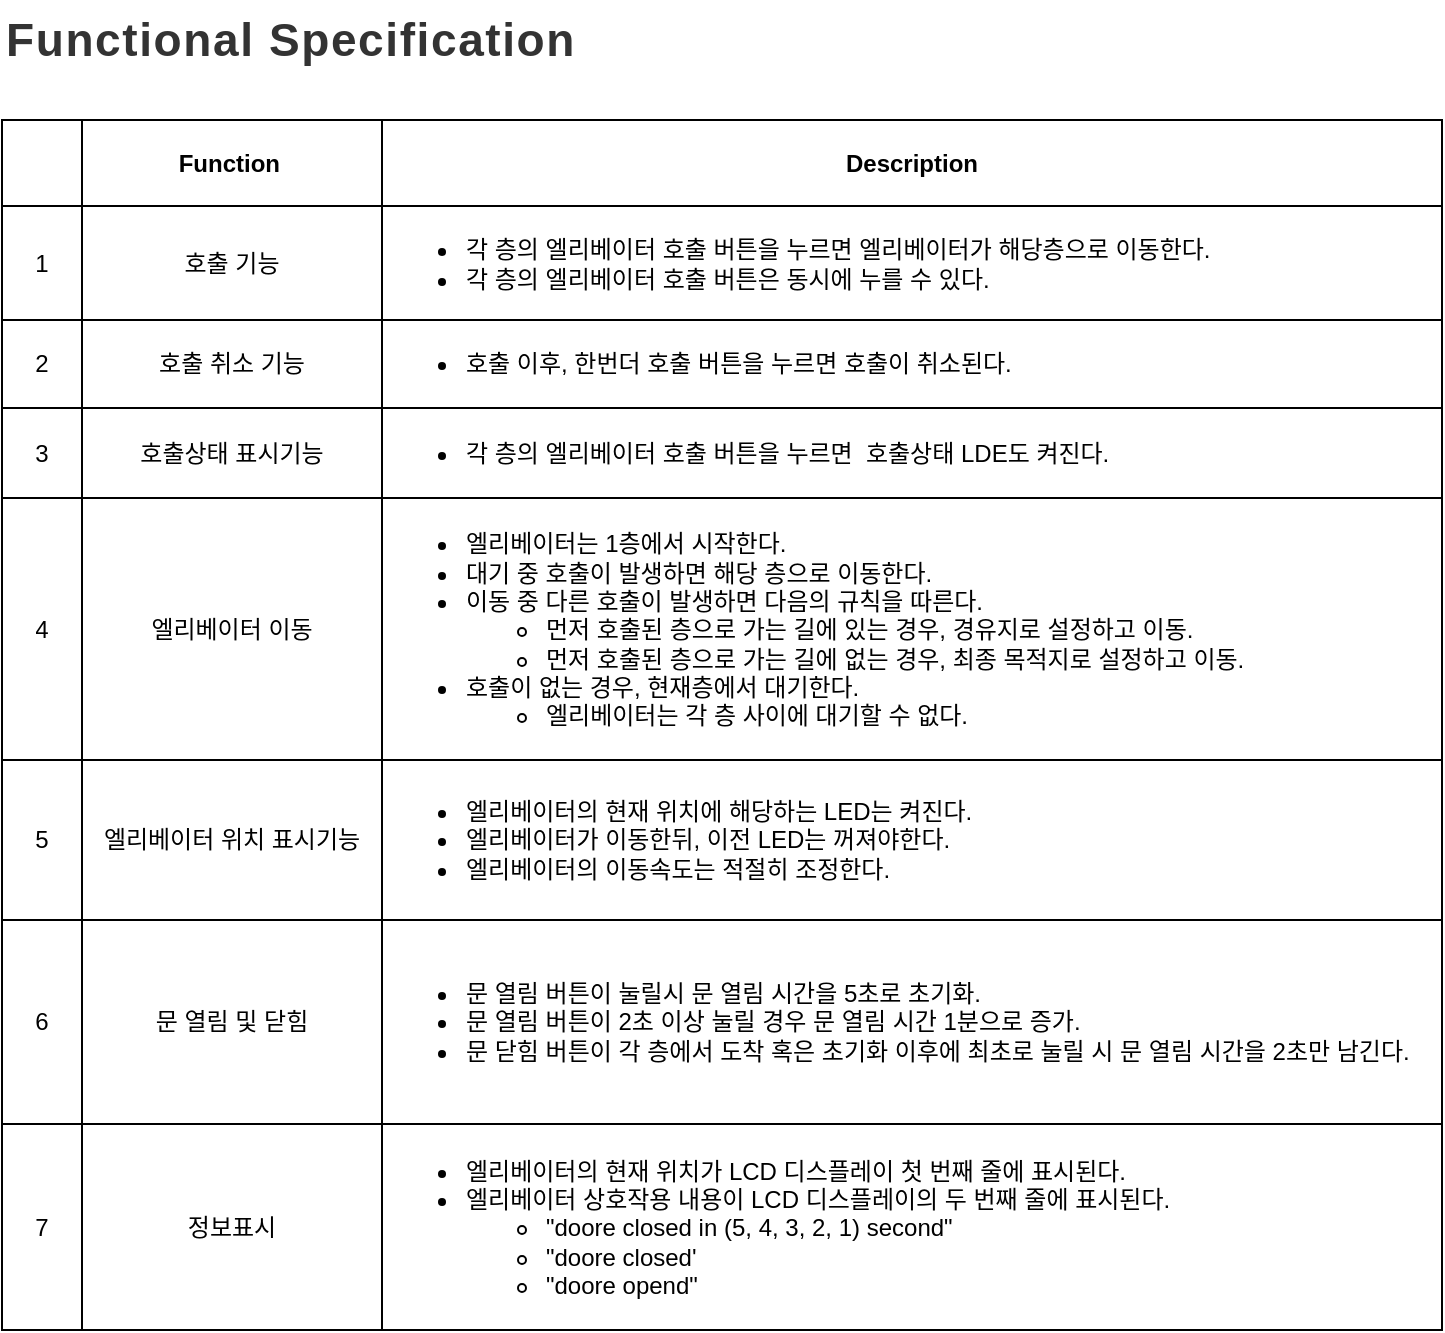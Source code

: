 <mxfile version="24.2.1" type="github">
  <diagram name="페이지-1" id="gwqyJPO5EsCB9j91ZcJM">
    <mxGraphModel dx="1169" dy="706" grid="1" gridSize="10" guides="1" tooltips="1" connect="1" arrows="1" fold="1" page="1" pageScale="1" pageWidth="827" pageHeight="1169" math="0" shadow="0">
      <root>
        <mxCell id="0" />
        <mxCell id="1" parent="0" />
        <mxCell id="wGeTlZi59gqhoboahxpS-2" value="" style="shape=table;startSize=0;container=1;collapsible=0;childLayout=tableLayout;" vertex="1" parent="1">
          <mxGeometry x="54" y="140" width="720" height="605" as="geometry" />
        </mxCell>
        <mxCell id="wGeTlZi59gqhoboahxpS-3" value="" style="shape=tableRow;horizontal=0;startSize=0;swimlaneHead=0;swimlaneBody=0;strokeColor=inherit;top=0;left=0;bottom=0;right=0;collapsible=0;dropTarget=0;fillColor=none;points=[[0,0.5],[1,0.5]];portConstraint=eastwest;" vertex="1" parent="wGeTlZi59gqhoboahxpS-2">
          <mxGeometry width="720" height="43" as="geometry" />
        </mxCell>
        <mxCell id="wGeTlZi59gqhoboahxpS-4" value="" style="shape=partialRectangle;html=1;whiteSpace=wrap;connectable=0;strokeColor=inherit;overflow=hidden;fillColor=none;top=0;left=0;bottom=0;right=0;pointerEvents=1;" vertex="1" parent="wGeTlZi59gqhoboahxpS-3">
          <mxGeometry width="40" height="43" as="geometry">
            <mxRectangle width="40" height="43" as="alternateBounds" />
          </mxGeometry>
        </mxCell>
        <mxCell id="wGeTlZi59gqhoboahxpS-5" value="&lt;b&gt;Function&lt;span style=&quot;white-space: pre;&quot;&gt;&#x9;&lt;/span&gt;&lt;/b&gt;" style="shape=partialRectangle;html=1;whiteSpace=wrap;connectable=0;strokeColor=inherit;overflow=hidden;fillColor=none;top=0;left=0;bottom=0;right=0;pointerEvents=1;" vertex="1" parent="wGeTlZi59gqhoboahxpS-3">
          <mxGeometry x="40" width="150" height="43" as="geometry">
            <mxRectangle width="150" height="43" as="alternateBounds" />
          </mxGeometry>
        </mxCell>
        <mxCell id="wGeTlZi59gqhoboahxpS-6" value="Description" style="shape=partialRectangle;html=1;whiteSpace=wrap;connectable=0;strokeColor=inherit;overflow=hidden;fillColor=none;top=0;left=0;bottom=0;right=0;pointerEvents=1;fontStyle=1" vertex="1" parent="wGeTlZi59gqhoboahxpS-3">
          <mxGeometry x="190" width="530" height="43" as="geometry">
            <mxRectangle width="530" height="43" as="alternateBounds" />
          </mxGeometry>
        </mxCell>
        <mxCell id="wGeTlZi59gqhoboahxpS-7" value="" style="shape=tableRow;horizontal=0;startSize=0;swimlaneHead=0;swimlaneBody=0;strokeColor=inherit;top=0;left=0;bottom=0;right=0;collapsible=0;dropTarget=0;fillColor=none;points=[[0,0.5],[1,0.5]];portConstraint=eastwest;" vertex="1" parent="wGeTlZi59gqhoboahxpS-2">
          <mxGeometry y="43" width="720" height="57" as="geometry" />
        </mxCell>
        <mxCell id="wGeTlZi59gqhoboahxpS-8" value="1" style="shape=partialRectangle;html=1;whiteSpace=wrap;connectable=0;strokeColor=inherit;overflow=hidden;fillColor=none;top=0;left=0;bottom=0;right=0;pointerEvents=1;" vertex="1" parent="wGeTlZi59gqhoboahxpS-7">
          <mxGeometry width="40" height="57" as="geometry">
            <mxRectangle width="40" height="57" as="alternateBounds" />
          </mxGeometry>
        </mxCell>
        <mxCell id="wGeTlZi59gqhoboahxpS-9" value="호출 기능" style="shape=partialRectangle;html=1;whiteSpace=wrap;connectable=0;strokeColor=inherit;overflow=hidden;fillColor=none;top=0;left=0;bottom=0;right=0;pointerEvents=1;" vertex="1" parent="wGeTlZi59gqhoboahxpS-7">
          <mxGeometry x="40" width="150" height="57" as="geometry">
            <mxRectangle width="150" height="57" as="alternateBounds" />
          </mxGeometry>
        </mxCell>
        <mxCell id="wGeTlZi59gqhoboahxpS-10" value="&lt;ul&gt;&lt;li&gt;각 층의 엘리베이터 호출 버튼을 누르면 엘리베이터가 해당층으로 이동한다.&lt;/li&gt;&lt;li&gt;각 층의 엘리베이터 호출 버튼은 동시에 누를 수 있다.&lt;/li&gt;&lt;/ul&gt;" style="shape=partialRectangle;html=1;whiteSpace=wrap;connectable=0;strokeColor=inherit;overflow=hidden;fillColor=none;top=0;left=0;bottom=0;right=0;pointerEvents=1;align=left;" vertex="1" parent="wGeTlZi59gqhoboahxpS-7">
          <mxGeometry x="190" width="530" height="57" as="geometry">
            <mxRectangle width="530" height="57" as="alternateBounds" />
          </mxGeometry>
        </mxCell>
        <mxCell id="wGeTlZi59gqhoboahxpS-11" value="" style="shape=tableRow;horizontal=0;startSize=0;swimlaneHead=0;swimlaneBody=0;strokeColor=inherit;top=0;left=0;bottom=0;right=0;collapsible=0;dropTarget=0;fillColor=none;points=[[0,0.5],[1,0.5]];portConstraint=eastwest;" vertex="1" parent="wGeTlZi59gqhoboahxpS-2">
          <mxGeometry y="100" width="720" height="44" as="geometry" />
        </mxCell>
        <mxCell id="wGeTlZi59gqhoboahxpS-12" value="2" style="shape=partialRectangle;html=1;whiteSpace=wrap;connectable=0;strokeColor=inherit;overflow=hidden;fillColor=none;top=0;left=0;bottom=0;right=0;pointerEvents=1;" vertex="1" parent="wGeTlZi59gqhoboahxpS-11">
          <mxGeometry width="40" height="44" as="geometry">
            <mxRectangle width="40" height="44" as="alternateBounds" />
          </mxGeometry>
        </mxCell>
        <mxCell id="wGeTlZi59gqhoboahxpS-13" value="호출 취소 기능" style="shape=partialRectangle;html=1;whiteSpace=wrap;connectable=0;strokeColor=inherit;overflow=hidden;fillColor=none;top=0;left=0;bottom=0;right=0;pointerEvents=1;" vertex="1" parent="wGeTlZi59gqhoboahxpS-11">
          <mxGeometry x="40" width="150" height="44" as="geometry">
            <mxRectangle width="150" height="44" as="alternateBounds" />
          </mxGeometry>
        </mxCell>
        <mxCell id="wGeTlZi59gqhoboahxpS-14" value="&lt;ul&gt;&lt;li&gt;호출 이후, 한번더 호출 버튼을 누르면 호출이 취소된다.&lt;/li&gt;&lt;/ul&gt;" style="shape=partialRectangle;html=1;whiteSpace=wrap;connectable=0;strokeColor=inherit;overflow=hidden;fillColor=none;top=0;left=0;bottom=0;right=0;pointerEvents=1;align=left;" vertex="1" parent="wGeTlZi59gqhoboahxpS-11">
          <mxGeometry x="190" width="530" height="44" as="geometry">
            <mxRectangle width="530" height="44" as="alternateBounds" />
          </mxGeometry>
        </mxCell>
        <mxCell id="wGeTlZi59gqhoboahxpS-15" value="" style="shape=tableRow;horizontal=0;startSize=0;swimlaneHead=0;swimlaneBody=0;strokeColor=inherit;top=0;left=0;bottom=0;right=0;collapsible=0;dropTarget=0;fillColor=none;points=[[0,0.5],[1,0.5]];portConstraint=eastwest;" vertex="1" parent="wGeTlZi59gqhoboahxpS-2">
          <mxGeometry y="144" width="720" height="45" as="geometry" />
        </mxCell>
        <mxCell id="wGeTlZi59gqhoboahxpS-16" value="3" style="shape=partialRectangle;html=1;whiteSpace=wrap;connectable=0;strokeColor=inherit;overflow=hidden;fillColor=none;top=0;left=0;bottom=0;right=0;pointerEvents=1;" vertex="1" parent="wGeTlZi59gqhoboahxpS-15">
          <mxGeometry width="40" height="45" as="geometry">
            <mxRectangle width="40" height="45" as="alternateBounds" />
          </mxGeometry>
        </mxCell>
        <mxCell id="wGeTlZi59gqhoboahxpS-17" value="호출상태 표시기능" style="shape=partialRectangle;html=1;whiteSpace=wrap;connectable=0;strokeColor=inherit;overflow=hidden;fillColor=none;top=0;left=0;bottom=0;right=0;pointerEvents=1;" vertex="1" parent="wGeTlZi59gqhoboahxpS-15">
          <mxGeometry x="40" width="150" height="45" as="geometry">
            <mxRectangle width="150" height="45" as="alternateBounds" />
          </mxGeometry>
        </mxCell>
        <mxCell id="wGeTlZi59gqhoboahxpS-18" value="&lt;ul&gt;&lt;li&gt;각 층의 엘리베이터 호출 버튼을 누르면&amp;nbsp; 호출상태 LDE도 켜진다.&lt;/li&gt;&lt;/ul&gt;" style="shape=partialRectangle;html=1;whiteSpace=wrap;connectable=0;strokeColor=inherit;overflow=hidden;fillColor=none;top=0;left=0;bottom=0;right=0;pointerEvents=1;align=left;" vertex="1" parent="wGeTlZi59gqhoboahxpS-15">
          <mxGeometry x="190" width="530" height="45" as="geometry">
            <mxRectangle width="530" height="45" as="alternateBounds" />
          </mxGeometry>
        </mxCell>
        <mxCell id="wGeTlZi59gqhoboahxpS-19" value="" style="shape=tableRow;horizontal=0;startSize=0;swimlaneHead=0;swimlaneBody=0;strokeColor=inherit;top=0;left=0;bottom=0;right=0;collapsible=0;dropTarget=0;fillColor=none;points=[[0,0.5],[1,0.5]];portConstraint=eastwest;" vertex="1" parent="wGeTlZi59gqhoboahxpS-2">
          <mxGeometry y="189" width="720" height="131" as="geometry" />
        </mxCell>
        <mxCell id="wGeTlZi59gqhoboahxpS-20" value="4" style="shape=partialRectangle;html=1;whiteSpace=wrap;connectable=0;strokeColor=inherit;overflow=hidden;fillColor=none;top=0;left=0;bottom=0;right=0;pointerEvents=1;" vertex="1" parent="wGeTlZi59gqhoboahxpS-19">
          <mxGeometry width="40" height="131" as="geometry">
            <mxRectangle width="40" height="131" as="alternateBounds" />
          </mxGeometry>
        </mxCell>
        <mxCell id="wGeTlZi59gqhoboahxpS-21" value="엘리베이터 이동" style="shape=partialRectangle;html=1;whiteSpace=wrap;connectable=0;strokeColor=inherit;overflow=hidden;fillColor=none;top=0;left=0;bottom=0;right=0;pointerEvents=1;" vertex="1" parent="wGeTlZi59gqhoboahxpS-19">
          <mxGeometry x="40" width="150" height="131" as="geometry">
            <mxRectangle width="150" height="131" as="alternateBounds" />
          </mxGeometry>
        </mxCell>
        <mxCell id="wGeTlZi59gqhoboahxpS-22" value="&lt;ul&gt;&lt;li&gt;엘리베이터는 1층에서 시작한다.&lt;/li&gt;&lt;li&gt;대기 중 호출이 발생하면 해당 층으로 이동한다.&lt;/li&gt;&lt;li&gt;이동 중 다른 호출이 발생하면 다음의 규칙을 따른다.&lt;/li&gt;&lt;ul&gt;&lt;li&gt;먼저 호출된 층으로 가는 길에 있는 경우, 경유지로 설정하고 이동.&lt;/li&gt;&lt;li&gt;먼저 호출된 층으로 가는 길에 없는 경우, 최종 목적지로 설정하고 이동.&lt;/li&gt;&lt;/ul&gt;&lt;li&gt;호출이 없는 경우, 현재층에서 대기한다.&lt;/li&gt;&lt;ul&gt;&lt;li&gt;엘리베이터는 각 층 사이에 대기할 수 없다.&lt;/li&gt;&lt;/ul&gt;&lt;/ul&gt;" style="shape=partialRectangle;html=1;whiteSpace=wrap;connectable=0;strokeColor=inherit;overflow=hidden;fillColor=none;top=0;left=0;bottom=0;right=0;pointerEvents=1;align=left;" vertex="1" parent="wGeTlZi59gqhoboahxpS-19">
          <mxGeometry x="190" width="530" height="131" as="geometry">
            <mxRectangle width="530" height="131" as="alternateBounds" />
          </mxGeometry>
        </mxCell>
        <mxCell id="wGeTlZi59gqhoboahxpS-23" value="" style="shape=tableRow;horizontal=0;startSize=0;swimlaneHead=0;swimlaneBody=0;strokeColor=inherit;top=0;left=0;bottom=0;right=0;collapsible=0;dropTarget=0;fillColor=none;points=[[0,0.5],[1,0.5]];portConstraint=eastwest;" vertex="1" parent="wGeTlZi59gqhoboahxpS-2">
          <mxGeometry y="320" width="720" height="80" as="geometry" />
        </mxCell>
        <mxCell id="wGeTlZi59gqhoboahxpS-24" value="5" style="shape=partialRectangle;html=1;whiteSpace=wrap;connectable=0;strokeColor=inherit;overflow=hidden;fillColor=none;top=0;left=0;bottom=0;right=0;pointerEvents=1;" vertex="1" parent="wGeTlZi59gqhoboahxpS-23">
          <mxGeometry width="40" height="80" as="geometry">
            <mxRectangle width="40" height="80" as="alternateBounds" />
          </mxGeometry>
        </mxCell>
        <mxCell id="wGeTlZi59gqhoboahxpS-25" value="엘리베이터 위치 표시기능" style="shape=partialRectangle;html=1;whiteSpace=wrap;connectable=0;strokeColor=inherit;overflow=hidden;fillColor=none;top=0;left=0;bottom=0;right=0;pointerEvents=1;" vertex="1" parent="wGeTlZi59gqhoboahxpS-23">
          <mxGeometry x="40" width="150" height="80" as="geometry">
            <mxRectangle width="150" height="80" as="alternateBounds" />
          </mxGeometry>
        </mxCell>
        <mxCell id="wGeTlZi59gqhoboahxpS-26" value="&lt;ul&gt;&lt;li&gt;엘리베이터의 현재 위치에 해당하는 LED는 켜진다.&lt;/li&gt;&lt;li&gt;엘리베이터가 이동한뒤, 이전 LED는 꺼져야한다.&lt;/li&gt;&lt;li&gt;엘리베이터의 이동속도는 적절히 조정한다.&lt;br&gt;&lt;/li&gt;&lt;/ul&gt;" style="shape=partialRectangle;html=1;whiteSpace=wrap;connectable=0;strokeColor=inherit;overflow=hidden;fillColor=none;top=0;left=0;bottom=0;right=0;pointerEvents=1;align=left;" vertex="1" parent="wGeTlZi59gqhoboahxpS-23">
          <mxGeometry x="190" width="530" height="80" as="geometry">
            <mxRectangle width="530" height="80" as="alternateBounds" />
          </mxGeometry>
        </mxCell>
        <mxCell id="wGeTlZi59gqhoboahxpS-32" style="shape=tableRow;horizontal=0;startSize=0;swimlaneHead=0;swimlaneBody=0;strokeColor=inherit;top=0;left=0;bottom=0;right=0;collapsible=0;dropTarget=0;fillColor=none;points=[[0,0.5],[1,0.5]];portConstraint=eastwest;" vertex="1" parent="wGeTlZi59gqhoboahxpS-2">
          <mxGeometry y="400" width="720" height="102" as="geometry" />
        </mxCell>
        <mxCell id="wGeTlZi59gqhoboahxpS-33" value="6" style="shape=partialRectangle;html=1;whiteSpace=wrap;connectable=0;strokeColor=inherit;overflow=hidden;fillColor=none;top=0;left=0;bottom=0;right=0;pointerEvents=1;" vertex="1" parent="wGeTlZi59gqhoboahxpS-32">
          <mxGeometry width="40" height="102" as="geometry">
            <mxRectangle width="40" height="102" as="alternateBounds" />
          </mxGeometry>
        </mxCell>
        <mxCell id="wGeTlZi59gqhoboahxpS-34" value="문 열림 및 닫힘" style="shape=partialRectangle;html=1;whiteSpace=wrap;connectable=0;strokeColor=inherit;overflow=hidden;fillColor=none;top=0;left=0;bottom=0;right=0;pointerEvents=1;" vertex="1" parent="wGeTlZi59gqhoboahxpS-32">
          <mxGeometry x="40" width="150" height="102" as="geometry">
            <mxRectangle width="150" height="102" as="alternateBounds" />
          </mxGeometry>
        </mxCell>
        <mxCell id="wGeTlZi59gqhoboahxpS-35" value="&lt;ul&gt;&lt;li&gt;문 열림 버튼이 눌릴시 문 열림 시간을 5초로 초기화.&lt;/li&gt;&lt;li&gt;문 열림 버튼이 2초 이상 눌릴 경우 문 열림 시간 1분으로 증가.&lt;/li&gt;&lt;li&gt;문 닫힘 버튼이 각 층에서 도착 혹은 초기화 이후에 최초로 눌릴 시 문 열림 시간을 2초만 남긴다.&amp;nbsp;&lt;/li&gt;&lt;/ul&gt;" style="shape=partialRectangle;html=1;whiteSpace=wrap;connectable=0;strokeColor=inherit;overflow=hidden;fillColor=none;top=0;left=0;bottom=0;right=0;pointerEvents=1;align=left;" vertex="1" parent="wGeTlZi59gqhoboahxpS-32">
          <mxGeometry x="190" width="530" height="102" as="geometry">
            <mxRectangle width="530" height="102" as="alternateBounds" />
          </mxGeometry>
        </mxCell>
        <mxCell id="wGeTlZi59gqhoboahxpS-28" style="shape=tableRow;horizontal=0;startSize=0;swimlaneHead=0;swimlaneBody=0;strokeColor=inherit;top=0;left=0;bottom=0;right=0;collapsible=0;dropTarget=0;fillColor=none;points=[[0,0.5],[1,0.5]];portConstraint=eastwest;" vertex="1" parent="wGeTlZi59gqhoboahxpS-2">
          <mxGeometry y="502" width="720" height="103" as="geometry" />
        </mxCell>
        <mxCell id="wGeTlZi59gqhoboahxpS-29" value="7" style="shape=partialRectangle;html=1;whiteSpace=wrap;connectable=0;strokeColor=inherit;overflow=hidden;fillColor=none;top=0;left=0;bottom=0;right=0;pointerEvents=1;" vertex="1" parent="wGeTlZi59gqhoboahxpS-28">
          <mxGeometry width="40" height="103" as="geometry">
            <mxRectangle width="40" height="103" as="alternateBounds" />
          </mxGeometry>
        </mxCell>
        <mxCell id="wGeTlZi59gqhoboahxpS-30" value="정보표시" style="shape=partialRectangle;html=1;whiteSpace=wrap;connectable=0;strokeColor=inherit;overflow=hidden;fillColor=none;top=0;left=0;bottom=0;right=0;pointerEvents=1;" vertex="1" parent="wGeTlZi59gqhoboahxpS-28">
          <mxGeometry x="40" width="150" height="103" as="geometry">
            <mxRectangle width="150" height="103" as="alternateBounds" />
          </mxGeometry>
        </mxCell>
        <mxCell id="wGeTlZi59gqhoboahxpS-31" value="&lt;ul&gt;&lt;li&gt;엘리베이터의 현재 위치가 LCD 디스플레이 첫 번째 줄에 표시된다.&lt;/li&gt;&lt;li&gt;엘리베이터 상호작용 내용이 LCD 디스플레이의 두 번째 줄에 표시된다.&lt;/li&gt;&lt;ul&gt;&lt;li&gt;&quot;doore closed in (5, 4, 3, 2, 1) second&quot;&lt;/li&gt;&lt;li&gt;&quot;doore closed&#39;&lt;/li&gt;&lt;li&gt;&quot;doore opend&quot;&lt;/li&gt;&lt;/ul&gt;&lt;/ul&gt;" style="shape=partialRectangle;html=1;whiteSpace=wrap;connectable=0;strokeColor=inherit;overflow=hidden;fillColor=none;top=0;left=0;bottom=0;right=0;pointerEvents=1;align=left;" vertex="1" parent="wGeTlZi59gqhoboahxpS-28">
          <mxGeometry x="190" width="530" height="103" as="geometry">
            <mxRectangle width="530" height="103" as="alternateBounds" />
          </mxGeometry>
        </mxCell>
        <mxCell id="wGeTlZi59gqhoboahxpS-27" value="&lt;h3 class=&quot;wrap_item item_type_text&quot; data-app=&quot;{&amp;quot;type&amp;quot;:&amp;quot;text&amp;quot;,&amp;quot;data&amp;quot;:[{&amp;quot;type&amp;quot;:&amp;quot;text&amp;quot;,&amp;quot;data&amp;quot;:[{&amp;quot;type&amp;quot;:&amp;quot;text&amp;quot;,&amp;quot;text&amp;quot;:&amp;quot;4. Functional Specification(기능명세서)&amp;quot;}],&amp;quot;styleType&amp;quot;:&amp;quot;bold&amp;quot;}],&amp;quot;size&amp;quot;:&amp;quot;h3&amp;quot;}&quot; style=&quot;-webkit-font-smoothing: antialiased; backface-visibility: hidden; font-family: &amp;quot;Noto Sans DemiLight&amp;quot;, &amp;quot;Malgun Gothic&amp;quot;, sans-serif; margin: 2px auto 0px; padding: 0px; text-rendering: inherit; font-weight: normal; width: 700px; letter-spacing: 0.8px; line-height: 21.5pt; color: rgb(51, 51, 51);&quot;&gt;&lt;span style=&quot;font-weight: 700;&quot;&gt;&lt;font style=&quot;font-size: 23px;&quot;&gt;Functional Specification&lt;/font&gt;&lt;/span&gt;&lt;/h3&gt;" style="text;html=1;align=left;verticalAlign=middle;whiteSpace=wrap;rounded=0;" vertex="1" parent="1">
          <mxGeometry x="54" y="80" width="270" height="40" as="geometry" />
        </mxCell>
      </root>
    </mxGraphModel>
  </diagram>
</mxfile>
